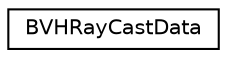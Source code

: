 digraph G
{
  edge [fontname="Helvetica",fontsize="10",labelfontname="Helvetica",labelfontsize="10"];
  node [fontname="Helvetica",fontsize="10",shape=record];
  rankdir=LR;
  Node1 [label="BVHRayCastData",height=0.2,width=0.4,color="black", fillcolor="white", style="filled",URL="$d3/d70/structBVHRayCastData.html"];
}
